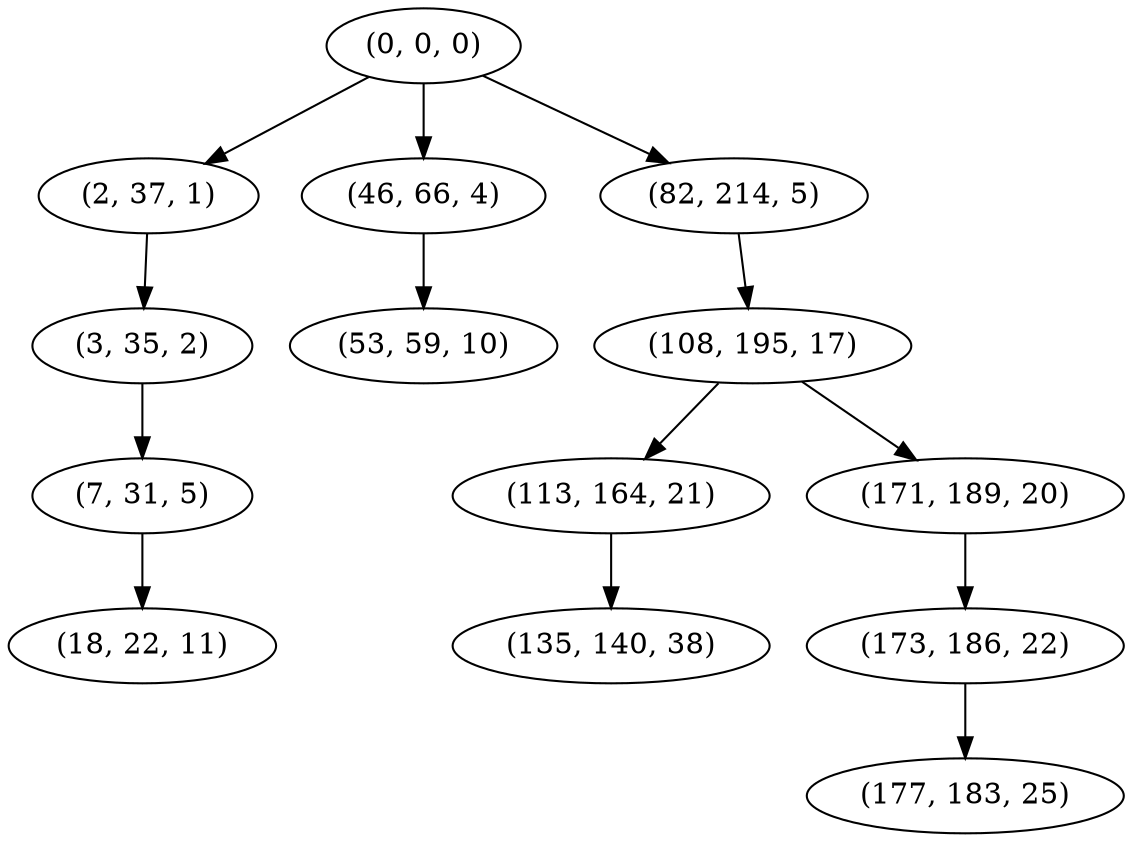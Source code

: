 digraph tree {
    "(0, 0, 0)";
    "(2, 37, 1)";
    "(3, 35, 2)";
    "(7, 31, 5)";
    "(18, 22, 11)";
    "(46, 66, 4)";
    "(53, 59, 10)";
    "(82, 214, 5)";
    "(108, 195, 17)";
    "(113, 164, 21)";
    "(135, 140, 38)";
    "(171, 189, 20)";
    "(173, 186, 22)";
    "(177, 183, 25)";
    "(0, 0, 0)" -> "(2, 37, 1)";
    "(0, 0, 0)" -> "(46, 66, 4)";
    "(0, 0, 0)" -> "(82, 214, 5)";
    "(2, 37, 1)" -> "(3, 35, 2)";
    "(3, 35, 2)" -> "(7, 31, 5)";
    "(7, 31, 5)" -> "(18, 22, 11)";
    "(46, 66, 4)" -> "(53, 59, 10)";
    "(82, 214, 5)" -> "(108, 195, 17)";
    "(108, 195, 17)" -> "(113, 164, 21)";
    "(108, 195, 17)" -> "(171, 189, 20)";
    "(113, 164, 21)" -> "(135, 140, 38)";
    "(171, 189, 20)" -> "(173, 186, 22)";
    "(173, 186, 22)" -> "(177, 183, 25)";
}
